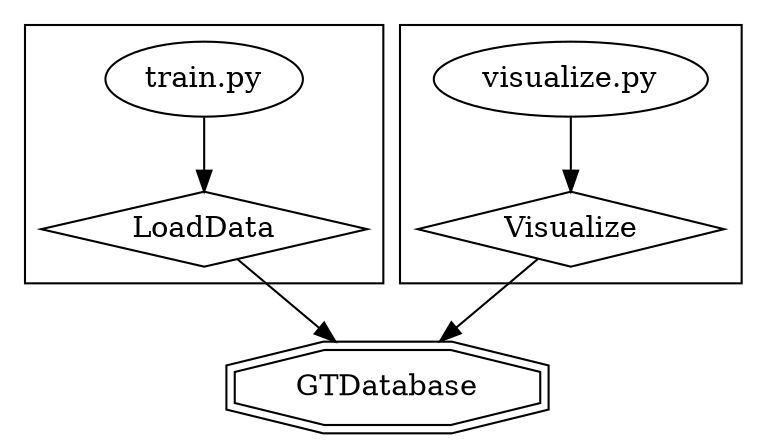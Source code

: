 digraph G{
	train[label="train.py"]
	vis[label="visualize.py"]
	LoadData[shape="diamond"]
	Visualize[shape="diamond"]
	GTDatabase[shape="doubleoctagon"]
	subgraph cluster_load{
		train -> LoadData
	}
	LoadData -> GTDatabase
	subgraph cluster_visualize{
		vis -> Visualize
	}
	Visualize -> GTDatabase

}
